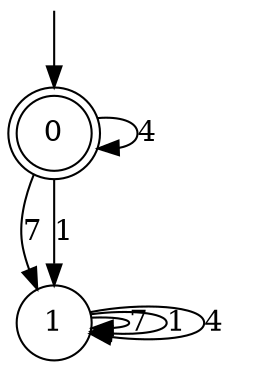 digraph g {

	s0 [shape="doublecircle" label="0"];
	s1 [shape="circle" label="1"];
	s0 -> s1 [label="7"];
	s0 -> s1 [label="1"];
	s0 -> s0 [label="4"];
	s1 -> s1 [label="7"];
	s1 -> s1 [label="1"];
	s1 -> s1 [label="4"];

__start0 [label="" shape="none" width="0" height="0"];
__start0 -> s0;

}
